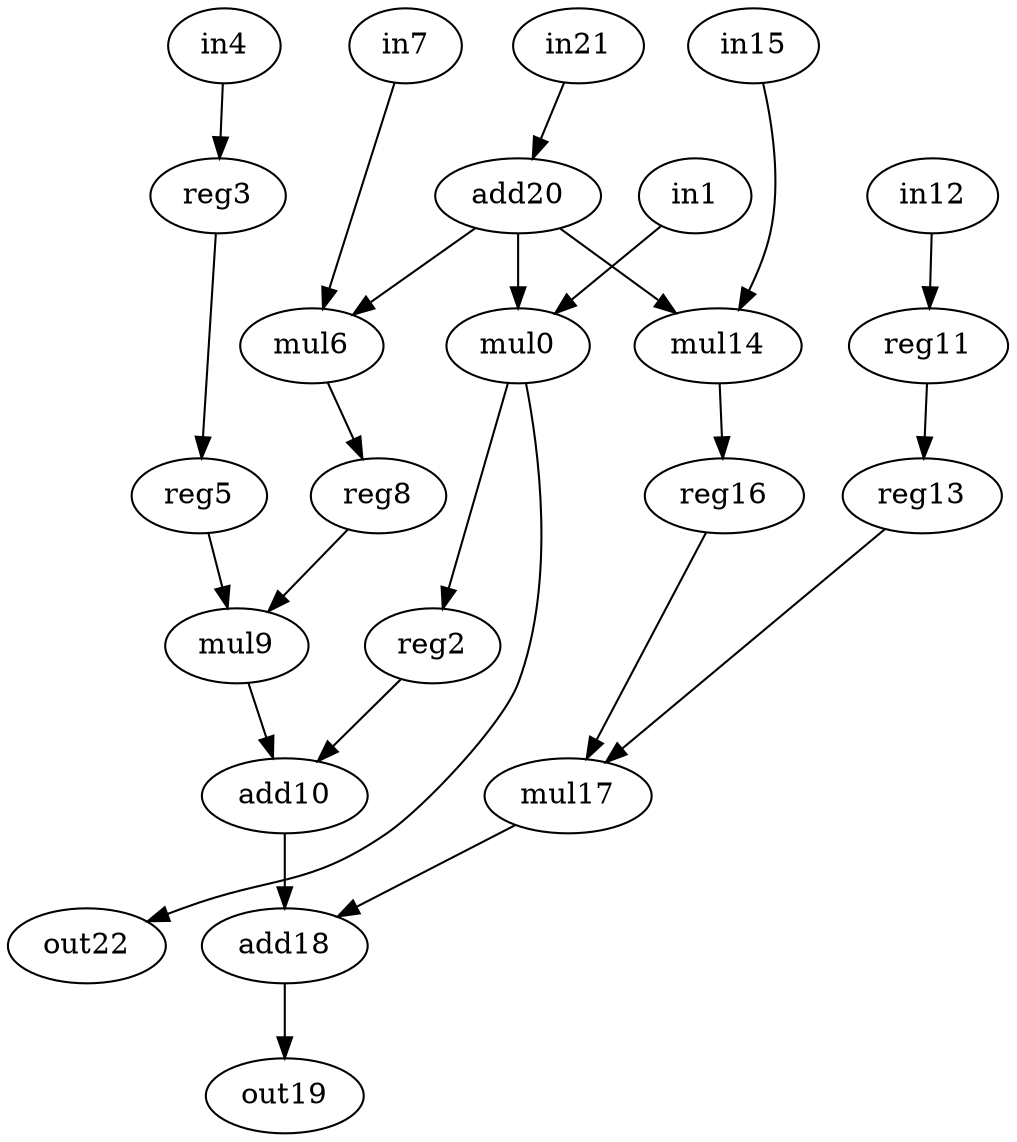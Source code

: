digraph g {
0 [label = mul0;op = mul;]
1 [label = in1;op = in;]
2 [label = add10;op = add;]
3 [label = reg11;op = reg;]
4 [label = in12;op = in;]
5 [label = reg13;op = reg;]
6 [label = mul14;op = mul;]
7 [label = in15;op = in;]
8 [label = reg16;op = reg;]
9 [label = mul17;op = mul;]
10 [label = add18;op = add;]
11 [label = out19;op = out;]
12 [label = reg2;op = reg;]
13 [label = add20;op = addi;value = 2;]
14 [label = in21;op = in;]
15 [label = out22;op = out;]
16 [label = reg3;op = reg;]
17 [label = in4;op = in;]
18 [label = reg5;op = reg;]
19 [label = mul6;op = mul;]
20 [label = in7;op = in;]
21 [label = reg8;op = reg;]
22 [label = mul9;op = mul;]
0 -> 15 [port=0; weight=0;]
0 -> 12 [port=0; weight=0;]
12 -> 2 [port=0; weight=0;]
22 -> 2 [port=1; weight=0;]
21 -> 22 [port=0; weight=0;]
19 -> 21 [port=0; weight=0;]
13 -> 19 [port=0; weight=0;]
13 -> 0 [port=0; weight=1;]
1 -> 0 [port=1; weight=0;]
13 -> 6 [port=0; weight=0;]
7 -> 6 [port=1; weight=0;]
6 -> 8 [port=0; weight=0;]
8 -> 9 [port=0; weight=0;]
5 -> 9 [port=1; weight=0;]
3 -> 5 [port=0; weight=0;]
4 -> 3 [port=0; weight=0;]
9 -> 10 [port=0; weight=1;]
2 -> 10 [port=1; weight=2;]
10 -> 11 [port=0; weight=0;]
14 -> 13 [port=0; weight=0;]
20 -> 19 [port=1; weight=0;]
18 -> 22 [port=1; weight=0;]
16 -> 18 [port=0; weight=0;]
17 -> 16 [port=0; weight=0;]
}
